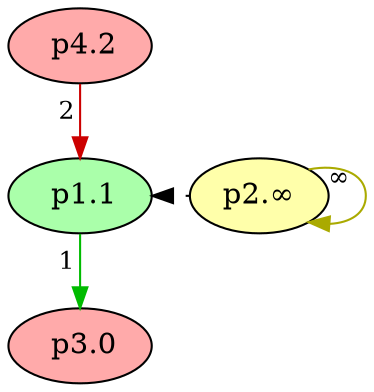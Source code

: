 digraph {
    // Node defaults can be set here if needed
    "3" [style="filled" fillcolor="#FFAAAA" label=" p3.0" fontsize=14]
    "1" [style="filled" fillcolor="#AAFFAA" label=" p1.1" fontsize=14]
    "4" [style="filled" fillcolor="#FFAAAA" label=" p4.2" fontsize=14]
    "2" [style="filled" fillcolor="#FFFFAA" label="p2.∞" fontsize=14]
    edge[labeldistance=1.5 fontsize=12]
    "2" -> "1" [color="black" style="dotted" dir="forward" taillabel="" constraint=false]
    "4" -> "1" [color="#CC0000" style="solid" dir="forward" taillabel="2" ]
    "2" -> "2" [color="#AAAA00" style="solid" dir="forward" taillabel="∞" ]
    "1" -> "3" [color="#00BB00" style="solid" dir="forward" taillabel="1" ]
    {rank = max 3}
    {rank = min 4}
}